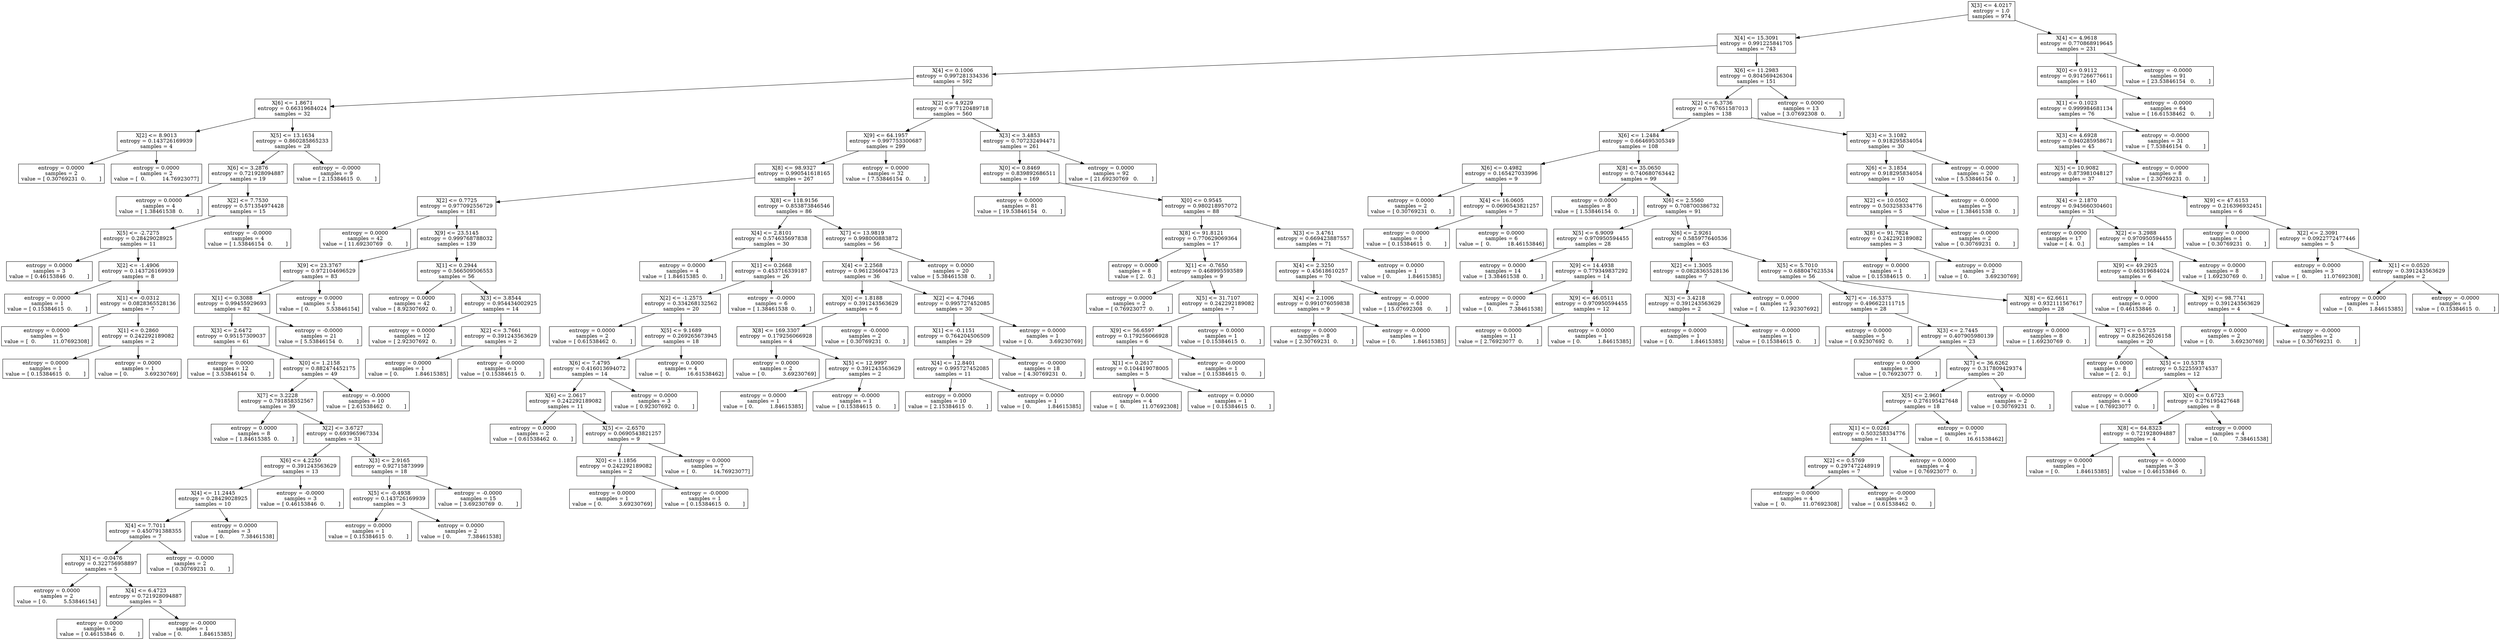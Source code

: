 digraph Tree {
0 [label="X[3] <= 4.0217\nentropy = 1.0\nsamples = 974", shape="box"] ;
1 [label="X[4] <= 15.3091\nentropy = 0.991225841705\nsamples = 743", shape="box"] ;
0 -> 1 ;
2 [label="X[4] <= 0.1006\nentropy = 0.997281334336\nsamples = 592", shape="box"] ;
1 -> 2 ;
3 [label="X[6] <= 1.8671\nentropy = 0.66319684024\nsamples = 32", shape="box"] ;
2 -> 3 ;
4 [label="X[2] <= 8.9013\nentropy = 0.143726169939\nsamples = 4", shape="box"] ;
3 -> 4 ;
5 [label="entropy = 0.0000\nsamples = 2\nvalue = [ 0.30769231  0.        ]", shape="box"] ;
4 -> 5 ;
6 [label="entropy = 0.0000\nsamples = 2\nvalue = [  0.          14.76923077]", shape="box"] ;
4 -> 6 ;
7 [label="X[5] <= 13.1634\nentropy = 0.860285865233\nsamples = 28", shape="box"] ;
3 -> 7 ;
8 [label="X[6] <= 3.2876\nentropy = 0.721928094887\nsamples = 19", shape="box"] ;
7 -> 8 ;
9 [label="entropy = 0.0000\nsamples = 4\nvalue = [ 1.38461538  0.        ]", shape="box"] ;
8 -> 9 ;
10 [label="X[2] <= 7.7530\nentropy = 0.571354974428\nsamples = 15", shape="box"] ;
8 -> 10 ;
11 [label="X[5] <= -2.7275\nentropy = 0.28429028925\nsamples = 11", shape="box"] ;
10 -> 11 ;
12 [label="entropy = 0.0000\nsamples = 3\nvalue = [ 0.46153846  0.        ]", shape="box"] ;
11 -> 12 ;
13 [label="X[2] <= -1.4906\nentropy = 0.143726169939\nsamples = 8", shape="box"] ;
11 -> 13 ;
14 [label="entropy = 0.0000\nsamples = 1\nvalue = [ 0.15384615  0.        ]", shape="box"] ;
13 -> 14 ;
15 [label="X[1] <= -0.0312\nentropy = 0.0828365528136\nsamples = 7", shape="box"] ;
13 -> 15 ;
16 [label="entropy = 0.0000\nsamples = 5\nvalue = [  0.          11.07692308]", shape="box"] ;
15 -> 16 ;
17 [label="X[1] <= 0.2860\nentropy = 0.242292189082\nsamples = 2", shape="box"] ;
15 -> 17 ;
18 [label="entropy = 0.0000\nsamples = 1\nvalue = [ 0.15384615  0.        ]", shape="box"] ;
17 -> 18 ;
19 [label="entropy = 0.0000\nsamples = 1\nvalue = [ 0.          3.69230769]", shape="box"] ;
17 -> 19 ;
20 [label="entropy = -0.0000\nsamples = 4\nvalue = [ 1.53846154  0.        ]", shape="box"] ;
10 -> 20 ;
21 [label="entropy = -0.0000\nsamples = 9\nvalue = [ 2.15384615  0.        ]", shape="box"] ;
7 -> 21 ;
22 [label="X[2] <= 4.9229\nentropy = 0.977120489718\nsamples = 560", shape="box"] ;
2 -> 22 ;
23 [label="X[9] <= 64.1957\nentropy = 0.997753300687\nsamples = 299", shape="box"] ;
22 -> 23 ;
24 [label="X[8] <= 98.9327\nentropy = 0.990541618165\nsamples = 267", shape="box"] ;
23 -> 24 ;
25 [label="X[2] <= 0.7725\nentropy = 0.977092556729\nsamples = 181", shape="box"] ;
24 -> 25 ;
26 [label="entropy = 0.0000\nsamples = 42\nvalue = [ 11.69230769   0.        ]", shape="box"] ;
25 -> 26 ;
27 [label="X[9] <= 23.5145\nentropy = 0.999768788032\nsamples = 139", shape="box"] ;
25 -> 27 ;
28 [label="X[9] <= 23.3767\nentropy = 0.972104696529\nsamples = 83", shape="box"] ;
27 -> 28 ;
29 [label="X[1] <= 0.3088\nentropy = 0.99455929693\nsamples = 82", shape="box"] ;
28 -> 29 ;
30 [label="X[3] <= 2.6472\nentropy = 0.95157309037\nsamples = 61", shape="box"] ;
29 -> 30 ;
31 [label="entropy = 0.0000\nsamples = 12\nvalue = [ 3.53846154  0.        ]", shape="box"] ;
30 -> 31 ;
32 [label="X[0] <= 1.2158\nentropy = 0.882474452175\nsamples = 49", shape="box"] ;
30 -> 32 ;
33 [label="X[7] <= 3.2228\nentropy = 0.791858352567\nsamples = 39", shape="box"] ;
32 -> 33 ;
34 [label="entropy = 0.0000\nsamples = 8\nvalue = [ 1.84615385  0.        ]", shape="box"] ;
33 -> 34 ;
35 [label="X[2] <= 3.6727\nentropy = 0.693965967334\nsamples = 31", shape="box"] ;
33 -> 35 ;
36 [label="X[6] <= 4.2250\nentropy = 0.391243563629\nsamples = 13", shape="box"] ;
35 -> 36 ;
37 [label="X[4] <= 11.2445\nentropy = 0.28429028925\nsamples = 10", shape="box"] ;
36 -> 37 ;
38 [label="X[4] <= 7.7011\nentropy = 0.450791388355\nsamples = 7", shape="box"] ;
37 -> 38 ;
39 [label="X[1] <= -0.0476\nentropy = 0.322756958897\nsamples = 5", shape="box"] ;
38 -> 39 ;
40 [label="entropy = 0.0000\nsamples = 2\nvalue = [ 0.          5.53846154]", shape="box"] ;
39 -> 40 ;
41 [label="X[4] <= 6.4723\nentropy = 0.721928094887\nsamples = 3", shape="box"] ;
39 -> 41 ;
42 [label="entropy = 0.0000\nsamples = 2\nvalue = [ 0.46153846  0.        ]", shape="box"] ;
41 -> 42 ;
43 [label="entropy = -0.0000\nsamples = 1\nvalue = [ 0.          1.84615385]", shape="box"] ;
41 -> 43 ;
44 [label="entropy = -0.0000\nsamples = 2\nvalue = [ 0.30769231  0.        ]", shape="box"] ;
38 -> 44 ;
45 [label="entropy = 0.0000\nsamples = 3\nvalue = [ 0.          7.38461538]", shape="box"] ;
37 -> 45 ;
46 [label="entropy = -0.0000\nsamples = 3\nvalue = [ 0.46153846  0.        ]", shape="box"] ;
36 -> 46 ;
47 [label="X[3] <= 2.9165\nentropy = 0.92715873999\nsamples = 18", shape="box"] ;
35 -> 47 ;
48 [label="X[5] <= -0.4938\nentropy = 0.143726169939\nsamples = 3", shape="box"] ;
47 -> 48 ;
49 [label="entropy = 0.0000\nsamples = 1\nvalue = [ 0.15384615  0.        ]", shape="box"] ;
48 -> 49 ;
50 [label="entropy = 0.0000\nsamples = 2\nvalue = [ 0.          7.38461538]", shape="box"] ;
48 -> 50 ;
51 [label="entropy = -0.0000\nsamples = 15\nvalue = [ 3.69230769  0.        ]", shape="box"] ;
47 -> 51 ;
52 [label="entropy = -0.0000\nsamples = 10\nvalue = [ 2.61538462  0.        ]", shape="box"] ;
32 -> 52 ;
53 [label="entropy = -0.0000\nsamples = 21\nvalue = [ 5.53846154  0.        ]", shape="box"] ;
29 -> 53 ;
54 [label="entropy = 0.0000\nsamples = 1\nvalue = [ 0.          5.53846154]", shape="box"] ;
28 -> 54 ;
55 [label="X[1] <= 0.2944\nentropy = 0.566509506553\nsamples = 56", shape="box"] ;
27 -> 55 ;
56 [label="entropy = 0.0000\nsamples = 42\nvalue = [ 8.92307692  0.        ]", shape="box"] ;
55 -> 56 ;
57 [label="X[3] <= 3.8544\nentropy = 0.954434002925\nsamples = 14", shape="box"] ;
55 -> 57 ;
58 [label="entropy = 0.0000\nsamples = 12\nvalue = [ 2.92307692  0.        ]", shape="box"] ;
57 -> 58 ;
59 [label="X[2] <= 3.7661\nentropy = 0.391243563629\nsamples = 2", shape="box"] ;
57 -> 59 ;
60 [label="entropy = 0.0000\nsamples = 1\nvalue = [ 0.          1.84615385]", shape="box"] ;
59 -> 60 ;
61 [label="entropy = -0.0000\nsamples = 1\nvalue = [ 0.15384615  0.        ]", shape="box"] ;
59 -> 61 ;
62 [label="X[8] <= 118.9156\nentropy = 0.853873846546\nsamples = 86", shape="box"] ;
24 -> 62 ;
63 [label="X[4] <= 2.8101\nentropy = 0.574635697838\nsamples = 30", shape="box"] ;
62 -> 63 ;
64 [label="entropy = 0.0000\nsamples = 4\nvalue = [ 1.84615385  0.        ]", shape="box"] ;
63 -> 64 ;
65 [label="X[1] <= 0.2668\nentropy = 0.453716339187\nsamples = 26", shape="box"] ;
63 -> 65 ;
66 [label="X[2] <= -1.2575\nentropy = 0.334268132562\nsamples = 20", shape="box"] ;
65 -> 66 ;
67 [label="entropy = 0.0000\nsamples = 2\nvalue = [ 0.61538462  0.        ]", shape="box"] ;
66 -> 67 ;
68 [label="X[5] <= 9.1689\nentropy = 0.269265673945\nsamples = 18", shape="box"] ;
66 -> 68 ;
69 [label="X[6] <= 7.4795\nentropy = 0.416013694072\nsamples = 14", shape="box"] ;
68 -> 69 ;
70 [label="X[6] <= 2.0617\nentropy = 0.242292189082\nsamples = 11", shape="box"] ;
69 -> 70 ;
71 [label="entropy = 0.0000\nsamples = 2\nvalue = [ 0.61538462  0.        ]", shape="box"] ;
70 -> 71 ;
72 [label="X[5] <= -2.6570\nentropy = 0.0690543821257\nsamples = 9", shape="box"] ;
70 -> 72 ;
73 [label="X[0] <= 1.1856\nentropy = 0.242292189082\nsamples = 2", shape="box"] ;
72 -> 73 ;
74 [label="entropy = 0.0000\nsamples = 1\nvalue = [ 0.          3.69230769]", shape="box"] ;
73 -> 74 ;
75 [label="entropy = -0.0000\nsamples = 1\nvalue = [ 0.15384615  0.        ]", shape="box"] ;
73 -> 75 ;
76 [label="entropy = 0.0000\nsamples = 7\nvalue = [  0.          14.76923077]", shape="box"] ;
72 -> 76 ;
77 [label="entropy = 0.0000\nsamples = 3\nvalue = [ 0.92307692  0.        ]", shape="box"] ;
69 -> 77 ;
78 [label="entropy = 0.0000\nsamples = 4\nvalue = [  0.          16.61538462]", shape="box"] ;
68 -> 78 ;
79 [label="entropy = -0.0000\nsamples = 6\nvalue = [ 1.38461538  0.        ]", shape="box"] ;
65 -> 79 ;
80 [label="X[7] <= 13.9819\nentropy = 0.998000883872\nsamples = 56", shape="box"] ;
62 -> 80 ;
81 [label="X[4] <= 2.2568\nentropy = 0.961236604723\nsamples = 36", shape="box"] ;
80 -> 81 ;
82 [label="X[0] <= 1.8188\nentropy = 0.391243563629\nsamples = 6", shape="box"] ;
81 -> 82 ;
83 [label="X[8] <= 169.3307\nentropy = 0.179256066928\nsamples = 4", shape="box"] ;
82 -> 83 ;
84 [label="entropy = 0.0000\nsamples = 2\nvalue = [ 0.          3.69230769]", shape="box"] ;
83 -> 84 ;
85 [label="X[5] <= 12.9997\nentropy = 0.391243563629\nsamples = 2", shape="box"] ;
83 -> 85 ;
86 [label="entropy = 0.0000\nsamples = 1\nvalue = [ 0.          1.84615385]", shape="box"] ;
85 -> 86 ;
87 [label="entropy = -0.0000\nsamples = 1\nvalue = [ 0.15384615  0.        ]", shape="box"] ;
85 -> 87 ;
88 [label="entropy = -0.0000\nsamples = 2\nvalue = [ 0.30769231  0.        ]", shape="box"] ;
82 -> 88 ;
89 [label="X[2] <= 4.7046\nentropy = 0.995727452085\nsamples = 30", shape="box"] ;
81 -> 89 ;
90 [label="X[1] <= -0.1151\nentropy = 0.764204506509\nsamples = 29", shape="box"] ;
89 -> 90 ;
91 [label="X[4] <= 12.8401\nentropy = 0.995727452085\nsamples = 11", shape="box"] ;
90 -> 91 ;
92 [label="entropy = 0.0000\nsamples = 10\nvalue = [ 2.15384615  0.        ]", shape="box"] ;
91 -> 92 ;
93 [label="entropy = 0.0000\nsamples = 1\nvalue = [ 0.          1.84615385]", shape="box"] ;
91 -> 93 ;
94 [label="entropy = -0.0000\nsamples = 18\nvalue = [ 4.30769231  0.        ]", shape="box"] ;
90 -> 94 ;
95 [label="entropy = 0.0000\nsamples = 1\nvalue = [ 0.          3.69230769]", shape="box"] ;
89 -> 95 ;
96 [label="entropy = 0.0000\nsamples = 20\nvalue = [ 5.38461538  0.        ]", shape="box"] ;
80 -> 96 ;
97 [label="entropy = 0.0000\nsamples = 32\nvalue = [ 7.53846154  0.        ]", shape="box"] ;
23 -> 97 ;
98 [label="X[3] <= 3.4853\nentropy = 0.707232494471\nsamples = 261", shape="box"] ;
22 -> 98 ;
99 [label="X[0] <= 0.8469\nentropy = 0.839892686511\nsamples = 169", shape="box"] ;
98 -> 99 ;
100 [label="entropy = 0.0000\nsamples = 81\nvalue = [ 19.53846154   0.        ]", shape="box"] ;
99 -> 100 ;
101 [label="X[0] <= 0.9545\nentropy = 0.980218957072\nsamples = 88", shape="box"] ;
99 -> 101 ;
102 [label="X[8] <= 91.8121\nentropy = 0.770629069364\nsamples = 17", shape="box"] ;
101 -> 102 ;
103 [label="entropy = 0.0000\nsamples = 8\nvalue = [ 2.  0.]", shape="box"] ;
102 -> 103 ;
104 [label="X[1] <= -0.7650\nentropy = 0.468995593589\nsamples = 9", shape="box"] ;
102 -> 104 ;
105 [label="entropy = 0.0000\nsamples = 2\nvalue = [ 0.76923077  0.        ]", shape="box"] ;
104 -> 105 ;
106 [label="X[5] <= 31.7107\nentropy = 0.242292189082\nsamples = 7", shape="box"] ;
104 -> 106 ;
107 [label="X[9] <= 56.6597\nentropy = 0.179256066928\nsamples = 6", shape="box"] ;
106 -> 107 ;
108 [label="X[1] <= 0.2617\nentropy = 0.104419078005\nsamples = 5", shape="box"] ;
107 -> 108 ;
109 [label="entropy = 0.0000\nsamples = 4\nvalue = [  0.          11.07692308]", shape="box"] ;
108 -> 109 ;
110 [label="entropy = 0.0000\nsamples = 1\nvalue = [ 0.15384615  0.        ]", shape="box"] ;
108 -> 110 ;
111 [label="entropy = -0.0000\nsamples = 1\nvalue = [ 0.15384615  0.        ]", shape="box"] ;
107 -> 111 ;
112 [label="entropy = 0.0000\nsamples = 1\nvalue = [ 0.15384615  0.        ]", shape="box"] ;
106 -> 112 ;
113 [label="X[3] <= 3.4761\nentropy = 0.669423887557\nsamples = 71", shape="box"] ;
101 -> 113 ;
114 [label="X[4] <= 2.3250\nentropy = 0.45618610257\nsamples = 70", shape="box"] ;
113 -> 114 ;
115 [label="X[4] <= 2.1006\nentropy = 0.991076059838\nsamples = 9", shape="box"] ;
114 -> 115 ;
116 [label="entropy = 0.0000\nsamples = 8\nvalue = [ 2.30769231  0.        ]", shape="box"] ;
115 -> 116 ;
117 [label="entropy = -0.0000\nsamples = 1\nvalue = [ 0.          1.84615385]", shape="box"] ;
115 -> 117 ;
118 [label="entropy = -0.0000\nsamples = 61\nvalue = [ 15.07692308   0.        ]", shape="box"] ;
114 -> 118 ;
119 [label="entropy = 0.0000\nsamples = 1\nvalue = [ 0.          1.84615385]", shape="box"] ;
113 -> 119 ;
120 [label="entropy = 0.0000\nsamples = 92\nvalue = [ 21.69230769   0.        ]", shape="box"] ;
98 -> 120 ;
121 [label="X[6] <= 11.2983\nentropy = 0.804569426304\nsamples = 151", shape="box"] ;
1 -> 121 ;
122 [label="X[2] <= 6.3736\nentropy = 0.767651587013\nsamples = 138", shape="box"] ;
121 -> 122 ;
123 [label="X[6] <= 1.2484\nentropy = 0.664695305349\nsamples = 108", shape="box"] ;
122 -> 123 ;
124 [label="X[6] <= 0.4982\nentropy = 0.165427033996\nsamples = 9", shape="box"] ;
123 -> 124 ;
125 [label="entropy = 0.0000\nsamples = 2\nvalue = [ 0.30769231  0.        ]", shape="box"] ;
124 -> 125 ;
126 [label="X[4] <= 16.0605\nentropy = 0.0690543821257\nsamples = 7", shape="box"] ;
124 -> 126 ;
127 [label="entropy = 0.0000\nsamples = 1\nvalue = [ 0.15384615  0.        ]", shape="box"] ;
126 -> 127 ;
128 [label="entropy = 0.0000\nsamples = 6\nvalue = [  0.          18.46153846]", shape="box"] ;
126 -> 128 ;
129 [label="X[8] <= 35.0650\nentropy = 0.740680763442\nsamples = 99", shape="box"] ;
123 -> 129 ;
130 [label="entropy = 0.0000\nsamples = 8\nvalue = [ 1.53846154  0.        ]", shape="box"] ;
129 -> 130 ;
131 [label="X[6] <= 2.5560\nentropy = 0.708700386732\nsamples = 91", shape="box"] ;
129 -> 131 ;
132 [label="X[5] <= 6.9009\nentropy = 0.970950594455\nsamples = 28", shape="box"] ;
131 -> 132 ;
133 [label="entropy = 0.0000\nsamples = 14\nvalue = [ 3.38461538  0.        ]", shape="box"] ;
132 -> 133 ;
134 [label="X[9] <= 14.4938\nentropy = 0.779349837292\nsamples = 14", shape="box"] ;
132 -> 134 ;
135 [label="entropy = 0.0000\nsamples = 2\nvalue = [ 0.          7.38461538]", shape="box"] ;
134 -> 135 ;
136 [label="X[9] <= 46.0511\nentropy = 0.970950594455\nsamples = 12", shape="box"] ;
134 -> 136 ;
137 [label="entropy = 0.0000\nsamples = 11\nvalue = [ 2.76923077  0.        ]", shape="box"] ;
136 -> 137 ;
138 [label="entropy = 0.0000\nsamples = 1\nvalue = [ 0.          1.84615385]", shape="box"] ;
136 -> 138 ;
139 [label="X[6] <= 2.9261\nentropy = 0.585977640536\nsamples = 63", shape="box"] ;
131 -> 139 ;
140 [label="X[2] <= 1.3005\nentropy = 0.0828365528136\nsamples = 7", shape="box"] ;
139 -> 140 ;
141 [label="X[3] <= 3.4218\nentropy = 0.391243563629\nsamples = 2", shape="box"] ;
140 -> 141 ;
142 [label="entropy = 0.0000\nsamples = 1\nvalue = [ 0.          1.84615385]", shape="box"] ;
141 -> 142 ;
143 [label="entropy = -0.0000\nsamples = 1\nvalue = [ 0.15384615  0.        ]", shape="box"] ;
141 -> 143 ;
144 [label="entropy = 0.0000\nsamples = 5\nvalue = [  0.          12.92307692]", shape="box"] ;
140 -> 144 ;
145 [label="X[5] <= 5.7010\nentropy = 0.688047623534\nsamples = 56", shape="box"] ;
139 -> 145 ;
146 [label="X[7] <= -16.5375\nentropy = 0.496622111715\nsamples = 28", shape="box"] ;
145 -> 146 ;
147 [label="entropy = 0.0000\nsamples = 5\nvalue = [ 0.92307692  0.        ]", shape="box"] ;
146 -> 147 ;
148 [label="X[3] <= 2.7445\nentropy = 0.407905980139\nsamples = 23", shape="box"] ;
146 -> 148 ;
149 [label="entropy = 0.0000\nsamples = 3\nvalue = [ 0.76923077  0.        ]", shape="box"] ;
148 -> 149 ;
150 [label="X[7] <= 36.6262\nentropy = 0.317809429374\nsamples = 20", shape="box"] ;
148 -> 150 ;
151 [label="X[5] <= 2.9601\nentropy = 0.276195427648\nsamples = 18", shape="box"] ;
150 -> 151 ;
152 [label="X[1] <= 0.0261\nentropy = 0.503258334776\nsamples = 11", shape="box"] ;
151 -> 152 ;
153 [label="X[2] <= 0.5769\nentropy = 0.297472248919\nsamples = 7", shape="box"] ;
152 -> 153 ;
154 [label="entropy = 0.0000\nsamples = 4\nvalue = [  0.          11.07692308]", shape="box"] ;
153 -> 154 ;
155 [label="entropy = -0.0000\nsamples = 3\nvalue = [ 0.61538462  0.        ]", shape="box"] ;
153 -> 155 ;
156 [label="entropy = 0.0000\nsamples = 4\nvalue = [ 0.76923077  0.        ]", shape="box"] ;
152 -> 156 ;
157 [label="entropy = 0.0000\nsamples = 7\nvalue = [  0.          16.61538462]", shape="box"] ;
151 -> 157 ;
158 [label="entropy = -0.0000\nsamples = 2\nvalue = [ 0.30769231  0.        ]", shape="box"] ;
150 -> 158 ;
159 [label="X[8] <= 62.6611\nentropy = 0.932111567617\nsamples = 28", shape="box"] ;
145 -> 159 ;
160 [label="entropy = 0.0000\nsamples = 8\nvalue = [ 1.69230769  0.        ]", shape="box"] ;
159 -> 160 ;
161 [label="X[7] <= 0.5725\nentropy = 0.825626526158\nsamples = 20", shape="box"] ;
159 -> 161 ;
162 [label="entropy = 0.0000\nsamples = 8\nvalue = [ 2.  0.]", shape="box"] ;
161 -> 162 ;
163 [label="X[5] <= 10.5378\nentropy = 0.522559374537\nsamples = 12", shape="box"] ;
161 -> 163 ;
164 [label="entropy = 0.0000\nsamples = 4\nvalue = [ 0.76923077  0.        ]", shape="box"] ;
163 -> 164 ;
165 [label="X[0] <= 0.6723\nentropy = 0.276195427648\nsamples = 8", shape="box"] ;
163 -> 165 ;
166 [label="X[8] <= 64.8323\nentropy = 0.721928094887\nsamples = 4", shape="box"] ;
165 -> 166 ;
167 [label="entropy = 0.0000\nsamples = 1\nvalue = [ 0.          1.84615385]", shape="box"] ;
166 -> 167 ;
168 [label="entropy = -0.0000\nsamples = 3\nvalue = [ 0.46153846  0.        ]", shape="box"] ;
166 -> 168 ;
169 [label="entropy = 0.0000\nsamples = 4\nvalue = [ 0.          7.38461538]", shape="box"] ;
165 -> 169 ;
170 [label="X[3] <= 3.1082\nentropy = 0.918295834054\nsamples = 30", shape="box"] ;
122 -> 170 ;
171 [label="X[6] <= 3.1854\nentropy = 0.918295834054\nsamples = 10", shape="box"] ;
170 -> 171 ;
172 [label="X[2] <= 10.0502\nentropy = 0.503258334776\nsamples = 5", shape="box"] ;
171 -> 172 ;
173 [label="X[8] <= 91.7824\nentropy = 0.242292189082\nsamples = 3", shape="box"] ;
172 -> 173 ;
174 [label="entropy = 0.0000\nsamples = 1\nvalue = [ 0.15384615  0.        ]", shape="box"] ;
173 -> 174 ;
175 [label="entropy = 0.0000\nsamples = 2\nvalue = [ 0.          3.69230769]", shape="box"] ;
173 -> 175 ;
176 [label="entropy = -0.0000\nsamples = 2\nvalue = [ 0.30769231  0.        ]", shape="box"] ;
172 -> 176 ;
177 [label="entropy = -0.0000\nsamples = 5\nvalue = [ 1.38461538  0.        ]", shape="box"] ;
171 -> 177 ;
178 [label="entropy = -0.0000\nsamples = 20\nvalue = [ 5.53846154  0.        ]", shape="box"] ;
170 -> 178 ;
179 [label="entropy = 0.0000\nsamples = 13\nvalue = [ 3.07692308  0.        ]", shape="box"] ;
121 -> 179 ;
180 [label="X[4] <= 4.9618\nentropy = 0.770868919645\nsamples = 231", shape="box"] ;
0 -> 180 ;
181 [label="X[0] <= 0.9112\nentropy = 0.917266776611\nsamples = 140", shape="box"] ;
180 -> 181 ;
182 [label="X[1] <= 0.1023\nentropy = 0.999984681134\nsamples = 76", shape="box"] ;
181 -> 182 ;
183 [label="X[3] <= 4.6928\nentropy = 0.940285958671\nsamples = 45", shape="box"] ;
182 -> 183 ;
184 [label="X[5] <= 10.9082\nentropy = 0.873981048127\nsamples = 37", shape="box"] ;
183 -> 184 ;
185 [label="X[4] <= 2.1870\nentropy = 0.945660304601\nsamples = 31", shape="box"] ;
184 -> 185 ;
186 [label="entropy = 0.0000\nsamples = 17\nvalue = [ 4.  0.]", shape="box"] ;
185 -> 186 ;
187 [label="X[2] <= 3.2988\nentropy = 0.970950594455\nsamples = 14", shape="box"] ;
185 -> 187 ;
188 [label="X[9] <= 49.2925\nentropy = 0.66319684024\nsamples = 6", shape="box"] ;
187 -> 188 ;
189 [label="entropy = 0.0000\nsamples = 2\nvalue = [ 0.46153846  0.        ]", shape="box"] ;
188 -> 189 ;
190 [label="X[9] <= 98.7741\nentropy = 0.391243563629\nsamples = 4", shape="box"] ;
188 -> 190 ;
191 [label="entropy = 0.0000\nsamples = 2\nvalue = [ 0.          3.69230769]", shape="box"] ;
190 -> 191 ;
192 [label="entropy = -0.0000\nsamples = 2\nvalue = [ 0.30769231  0.        ]", shape="box"] ;
190 -> 192 ;
193 [label="entropy = 0.0000\nsamples = 8\nvalue = [ 1.69230769  0.        ]", shape="box"] ;
187 -> 193 ;
194 [label="X[9] <= 47.6153\nentropy = 0.216396932451\nsamples = 6", shape="box"] ;
184 -> 194 ;
195 [label="entropy = 0.0000\nsamples = 1\nvalue = [ 0.30769231  0.        ]", shape="box"] ;
194 -> 195 ;
196 [label="X[2] <= 2.3091\nentropy = 0.0922772477446\nsamples = 5", shape="box"] ;
194 -> 196 ;
197 [label="entropy = 0.0000\nsamples = 3\nvalue = [  0.          11.07692308]", shape="box"] ;
196 -> 197 ;
198 [label="X[1] <= 0.0520\nentropy = 0.391243563629\nsamples = 2", shape="box"] ;
196 -> 198 ;
199 [label="entropy = 0.0000\nsamples = 1\nvalue = [ 0.          1.84615385]", shape="box"] ;
198 -> 199 ;
200 [label="entropy = -0.0000\nsamples = 1\nvalue = [ 0.15384615  0.        ]", shape="box"] ;
198 -> 200 ;
201 [label="entropy = 0.0000\nsamples = 8\nvalue = [ 2.30769231  0.        ]", shape="box"] ;
183 -> 201 ;
202 [label="entropy = -0.0000\nsamples = 31\nvalue = [ 7.53846154  0.        ]", shape="box"] ;
182 -> 202 ;
203 [label="entropy = -0.0000\nsamples = 64\nvalue = [ 16.61538462   0.        ]", shape="box"] ;
181 -> 203 ;
204 [label="entropy = -0.0000\nsamples = 91\nvalue = [ 23.53846154   0.        ]", shape="box"] ;
180 -> 204 ;
}